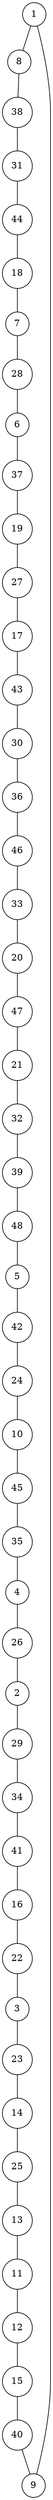 graph att48 {
	node [shape=circle fillcolor=white]
	1 [ pos = "4.337800,0.935970!"]
	2 [ pos = "1.438418,0.006442!"]
	3 [ pos = "3.562226,0.917289!"]
	4 [ pos = "0.258310,0.541742!"]
	5 [ pos = "1.985313,1.059005!"]
	6 [ pos = "4.900799,2.871683!"]
	7 [ pos = "4.878253,2.393713!"]
	8 [ pos = "4.679851,0.816800!"]
	9 [ pos = "4.443442,1.214249!"]
	10 [ pos = "0.716310,1.319892!"]
	11 [ pos = "3.522288,1.678691!"]
	12 [ pos = "3.857897,1.850683!"]
	13 [ pos = "3.031435,1.722494!"]
	14 [ pos = "2.970884,1.310873!"]
	15 [ pos = "4.088508,1.728292!"]
	16 [ pos = "3.933909,0.430946!"]
	17 [ pos = "4.902731,3.339346!"]
	18 [ pos = "4.806751,2.312548!"]
	19 [ pos = "4.980675,3.042386!"]
	20 [ pos = "3.800567,2.293868!"]
	21 [ pos = "2.887787,2.170188!"]
	22 [ pos = "3.930044,0.715022!"]
	23 [ pos = "3.349008,1.405566!"]
	24 [ pos = "1.051920,1.809456!"]
	25 [ pos = "2.774414,1.495749!"]
	26 [ pos = "0.434811,0.648029!"]
	27 [ pos = "4.866658,3.104226!"]
	28 [ pos = "4.857640,2.564416!"]
	29 [ pos = "2.046509,0.486988!"]
	30 [ pos = "4.735893,2.902602!"]
	31 [ pos = "4.860216,1.804303!"]
	32 [ pos = "2.090312,2.128962!"]
	33 [ pos = "4.139397,2.043932!"]
	34 [ pos = "2.968307,0.771708!"]
	35 [ pos = "0.014816,1.427467!"]
	36 [ pos = "4.668900,2.434295!"]
	37 [ pos = "5.000000,2.959933!"]
	38 [ pos = "4.761659,1.445504!"]
	39 [ pos = "2.244267,1.822340!"]
	40 [ pos = "4.039552,1.375290!"]
	41 [ pos = "3.211157,0.090183!"]
	42 [ pos = "1.234218,1.010693!"]
	43 [ pos = "4.689513,3.155759!"]
	44 [ pos = "4.837027,2.086447!"]
	45 [ pos = "0.006442,1.723783!"]
	46 [ pos = "4.384823,1.927982!"]
	47 [ pos = "3.339990,2.098686!"]
	48 [ pos = "1.947307,1.250966!"]

	1 -- 8
	2 -- 29
	3 -- 23
	4 -- 26
	5 -- 42
	6 -- 37
	7 -- 28
	8 -- 38
	9 -- 1
	10 -- 45
	11 -- 12
	12 -- 15
	13 -- 11
	14 -- 25
	15 -- 40
	16 -- 22
	17 -- 43
	18 -- 7
	19 -- 27
	20 -- 47
	21 -- 32
	22 -- 3
	23 -- 14
	24 -- 10
	25 -- 13
	26 -- 2
	27 -- 17
	28 -- 6
	29 -- 34
	30 -- 36
	31 -- 44
	32 -- 39
	33 -- 20
	34 -- 41
	35 -- 4
	36 -- 46
	37 -- 19
	38 -- 31
	39 -- 48
	40 -- 9
	41 -- 16
	42 -- 24
	43 -- 30
	44 -- 18
	45 -- 35
	46 -- 33
	47 -- 21
	48 -- 5
}